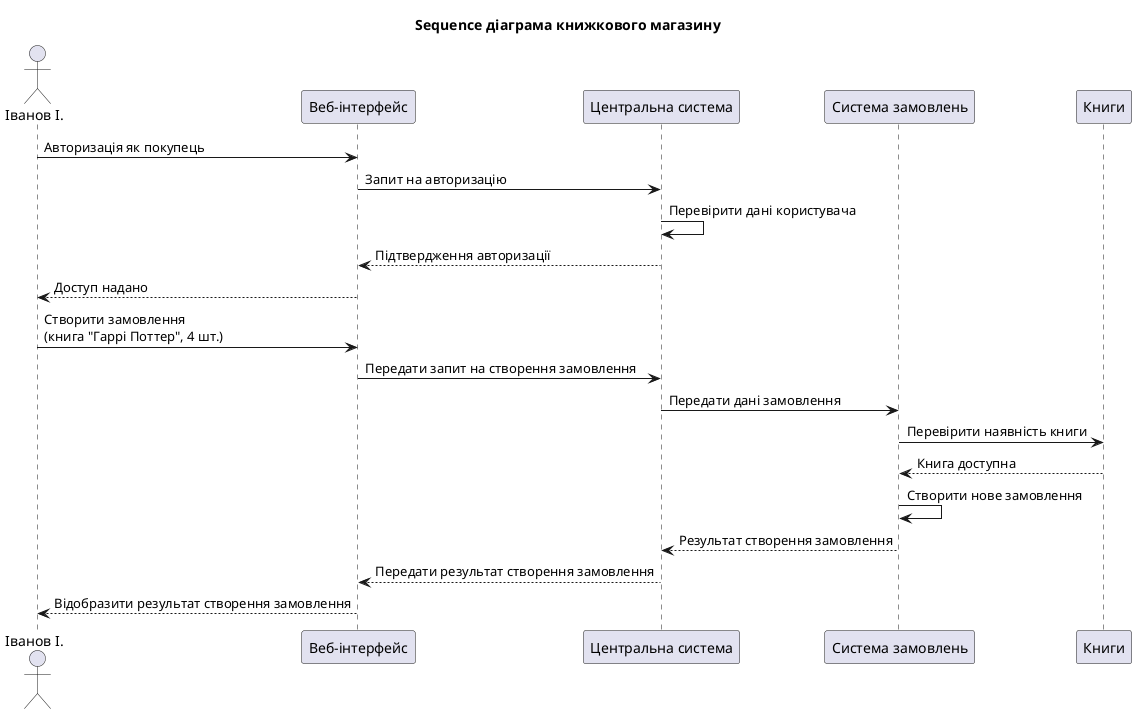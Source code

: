 @startuml
title Sequence діаграма книжкового магазину

actor "Іванов І." as Ivanov
participant "Веб-інтерфейс" as Web
participant "Центральна система" as System
participant "Система замовлень" as Orders
participant "Книги" as Books

Ivanov -> Web: Авторизація як покупець
Web -> System: Запит на авторизацію
System -> System: Перевірити дані користувача
System --> Web: Підтвердження авторизації
Web --> Ivanov: Доступ надано

Ivanov -> Web: Створити замовлення\n(книга "Гаррі Поттер", 4 шт.)
Web -> System: Передати запит на створення замовлення
System -> Orders: Передати дані замовлення

Orders -> Books: Перевірити наявність книги
Books --> Orders: Книга доступна
Orders -> Orders: Створити нове замовлення
Orders --> System: Результат створення замовлення

System --> Web: Передати результат створення замовлення
Web --> Ivanov: Відобразити результат створення замовлення

@enduml